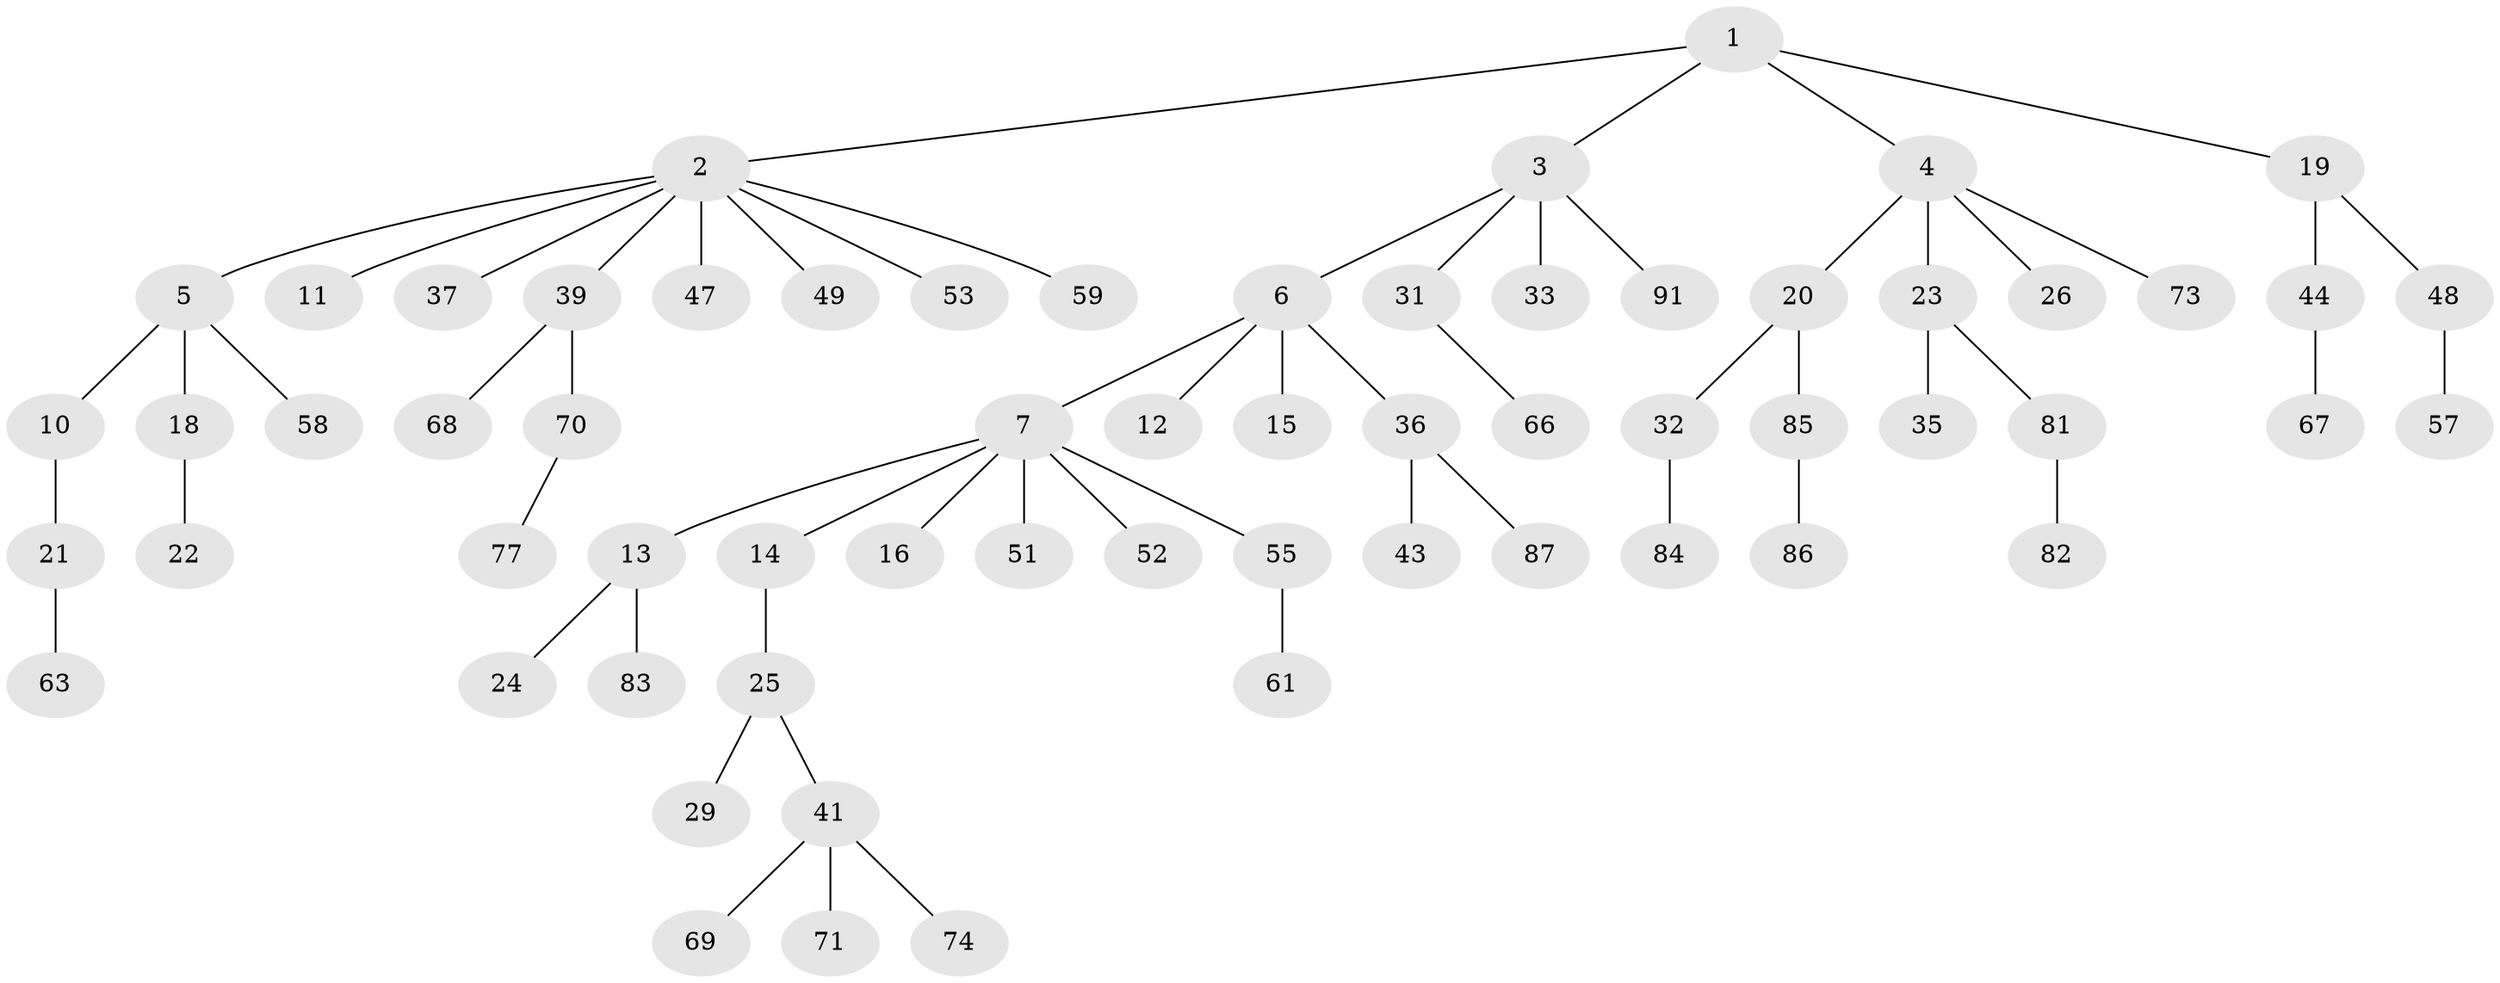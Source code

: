 // original degree distribution, {5: 0.04395604395604396, 7: 0.01098901098901099, 3: 0.14285714285714285, 6: 0.01098901098901099, 4: 0.04395604395604396, 1: 0.4835164835164835, 2: 0.26373626373626374}
// Generated by graph-tools (version 1.1) at 2025/11/02/27/25 16:11:26]
// undirected, 63 vertices, 62 edges
graph export_dot {
graph [start="1"]
  node [color=gray90,style=filled];
  1 [super="+62"];
  2 [super="+34"];
  3 [super="+28"];
  4 [super="+65"];
  5 [super="+9"];
  6 [super="+42"];
  7 [super="+8"];
  10 [super="+72"];
  11;
  12;
  13 [super="+27"];
  14 [super="+17"];
  15 [super="+45"];
  16 [super="+30"];
  18;
  19;
  20;
  21 [super="+50"];
  22 [super="+40"];
  23 [super="+75"];
  24;
  25;
  26;
  29;
  31 [super="+46"];
  32 [super="+38"];
  33;
  35;
  36 [super="+79"];
  37;
  39 [super="+60"];
  41 [super="+54"];
  43;
  44;
  47 [super="+90"];
  48 [super="+56"];
  49;
  51;
  52;
  53;
  55;
  57;
  58;
  59 [super="+64"];
  61;
  63;
  66 [super="+89"];
  67;
  68 [super="+76"];
  69;
  70;
  71;
  73 [super="+78"];
  74;
  77 [super="+80"];
  81;
  82;
  83;
  84;
  85;
  86 [super="+88"];
  87;
  91;
  1 -- 2;
  1 -- 3;
  1 -- 4;
  1 -- 19;
  2 -- 5;
  2 -- 11;
  2 -- 37;
  2 -- 47;
  2 -- 59;
  2 -- 49;
  2 -- 53;
  2 -- 39;
  3 -- 6;
  3 -- 33;
  3 -- 91;
  3 -- 31;
  4 -- 20;
  4 -- 23;
  4 -- 26;
  4 -- 73;
  5 -- 58;
  5 -- 10;
  5 -- 18;
  6 -- 7;
  6 -- 12;
  6 -- 15;
  6 -- 36;
  7 -- 13;
  7 -- 14;
  7 -- 55;
  7 -- 16;
  7 -- 51;
  7 -- 52;
  10 -- 21;
  13 -- 24;
  13 -- 83;
  14 -- 25;
  18 -- 22;
  19 -- 44;
  19 -- 48;
  20 -- 32;
  20 -- 85;
  21 -- 63;
  23 -- 35;
  23 -- 81;
  25 -- 29;
  25 -- 41;
  31 -- 66;
  32 -- 84;
  36 -- 43;
  36 -- 87;
  39 -- 68;
  39 -- 70;
  41 -- 71;
  41 -- 74;
  41 -- 69;
  44 -- 67;
  48 -- 57;
  55 -- 61;
  70 -- 77;
  81 -- 82;
  85 -- 86;
}

